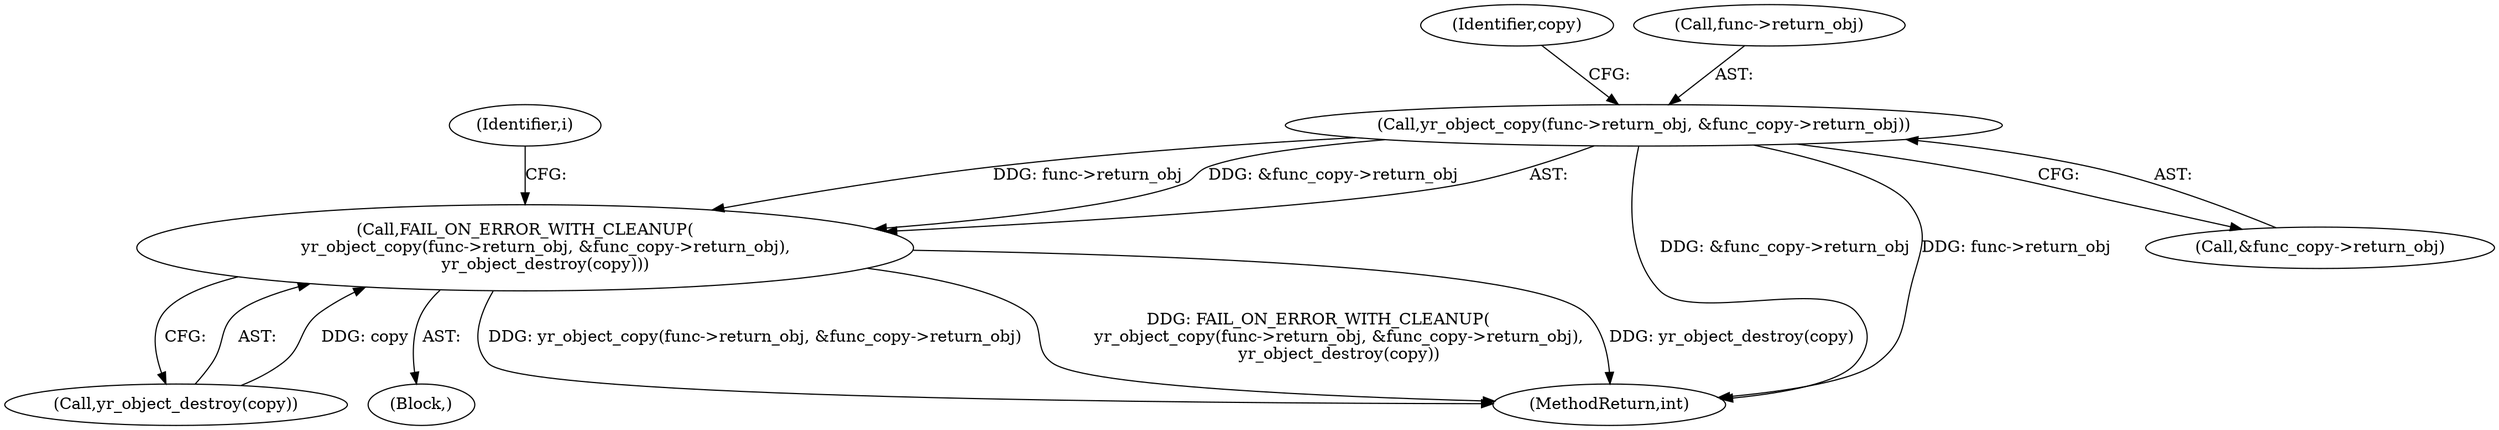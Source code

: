 digraph "0_yara_053e67e3ec81cc9268ce30eaf0d6663d8639ed1e_0@API" {
"1000160" [label="(Call,yr_object_copy(func->return_obj, &func_copy->return_obj))"];
"1000159" [label="(Call,FAIL_ON_ERROR_WITH_CLEANUP(\n        yr_object_copy(func->return_obj, &func_copy->return_obj),\n        yr_object_destroy(copy)))"];
"1000160" [label="(Call,yr_object_copy(func->return_obj, &func_copy->return_obj))"];
"1000268" [label="(MethodReturn,int)"];
"1000164" [label="(Call,&func_copy->return_obj)"];
"1000168" [label="(Call,yr_object_destroy(copy))"];
"1000169" [label="(Identifier,copy)"];
"1000129" [label="(Block,)"];
"1000159" [label="(Call,FAIL_ON_ERROR_WITH_CLEANUP(\n        yr_object_copy(func->return_obj, &func_copy->return_obj),\n        yr_object_destroy(copy)))"];
"1000172" [label="(Identifier,i)"];
"1000161" [label="(Call,func->return_obj)"];
"1000160" -> "1000159"  [label="AST: "];
"1000160" -> "1000164"  [label="CFG: "];
"1000161" -> "1000160"  [label="AST: "];
"1000164" -> "1000160"  [label="AST: "];
"1000169" -> "1000160"  [label="CFG: "];
"1000160" -> "1000268"  [label="DDG: &func_copy->return_obj"];
"1000160" -> "1000268"  [label="DDG: func->return_obj"];
"1000160" -> "1000159"  [label="DDG: func->return_obj"];
"1000160" -> "1000159"  [label="DDG: &func_copy->return_obj"];
"1000159" -> "1000129"  [label="AST: "];
"1000159" -> "1000168"  [label="CFG: "];
"1000168" -> "1000159"  [label="AST: "];
"1000172" -> "1000159"  [label="CFG: "];
"1000159" -> "1000268"  [label="DDG: FAIL_ON_ERROR_WITH_CLEANUP(\n        yr_object_copy(func->return_obj, &func_copy->return_obj),\n        yr_object_destroy(copy))"];
"1000159" -> "1000268"  [label="DDG: yr_object_destroy(copy)"];
"1000159" -> "1000268"  [label="DDG: yr_object_copy(func->return_obj, &func_copy->return_obj)"];
"1000168" -> "1000159"  [label="DDG: copy"];
}
